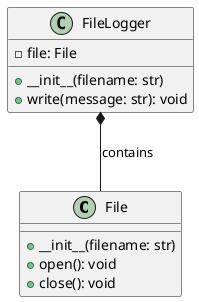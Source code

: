 @startuml

class File {
  +__init__(filename: str)
  +open(): void
  +close(): void
}

class FileLogger {
  -file: File
  +__init__(filename: str)
  +write(message: str): void
}

FileLogger *-- File : contains

@enduml